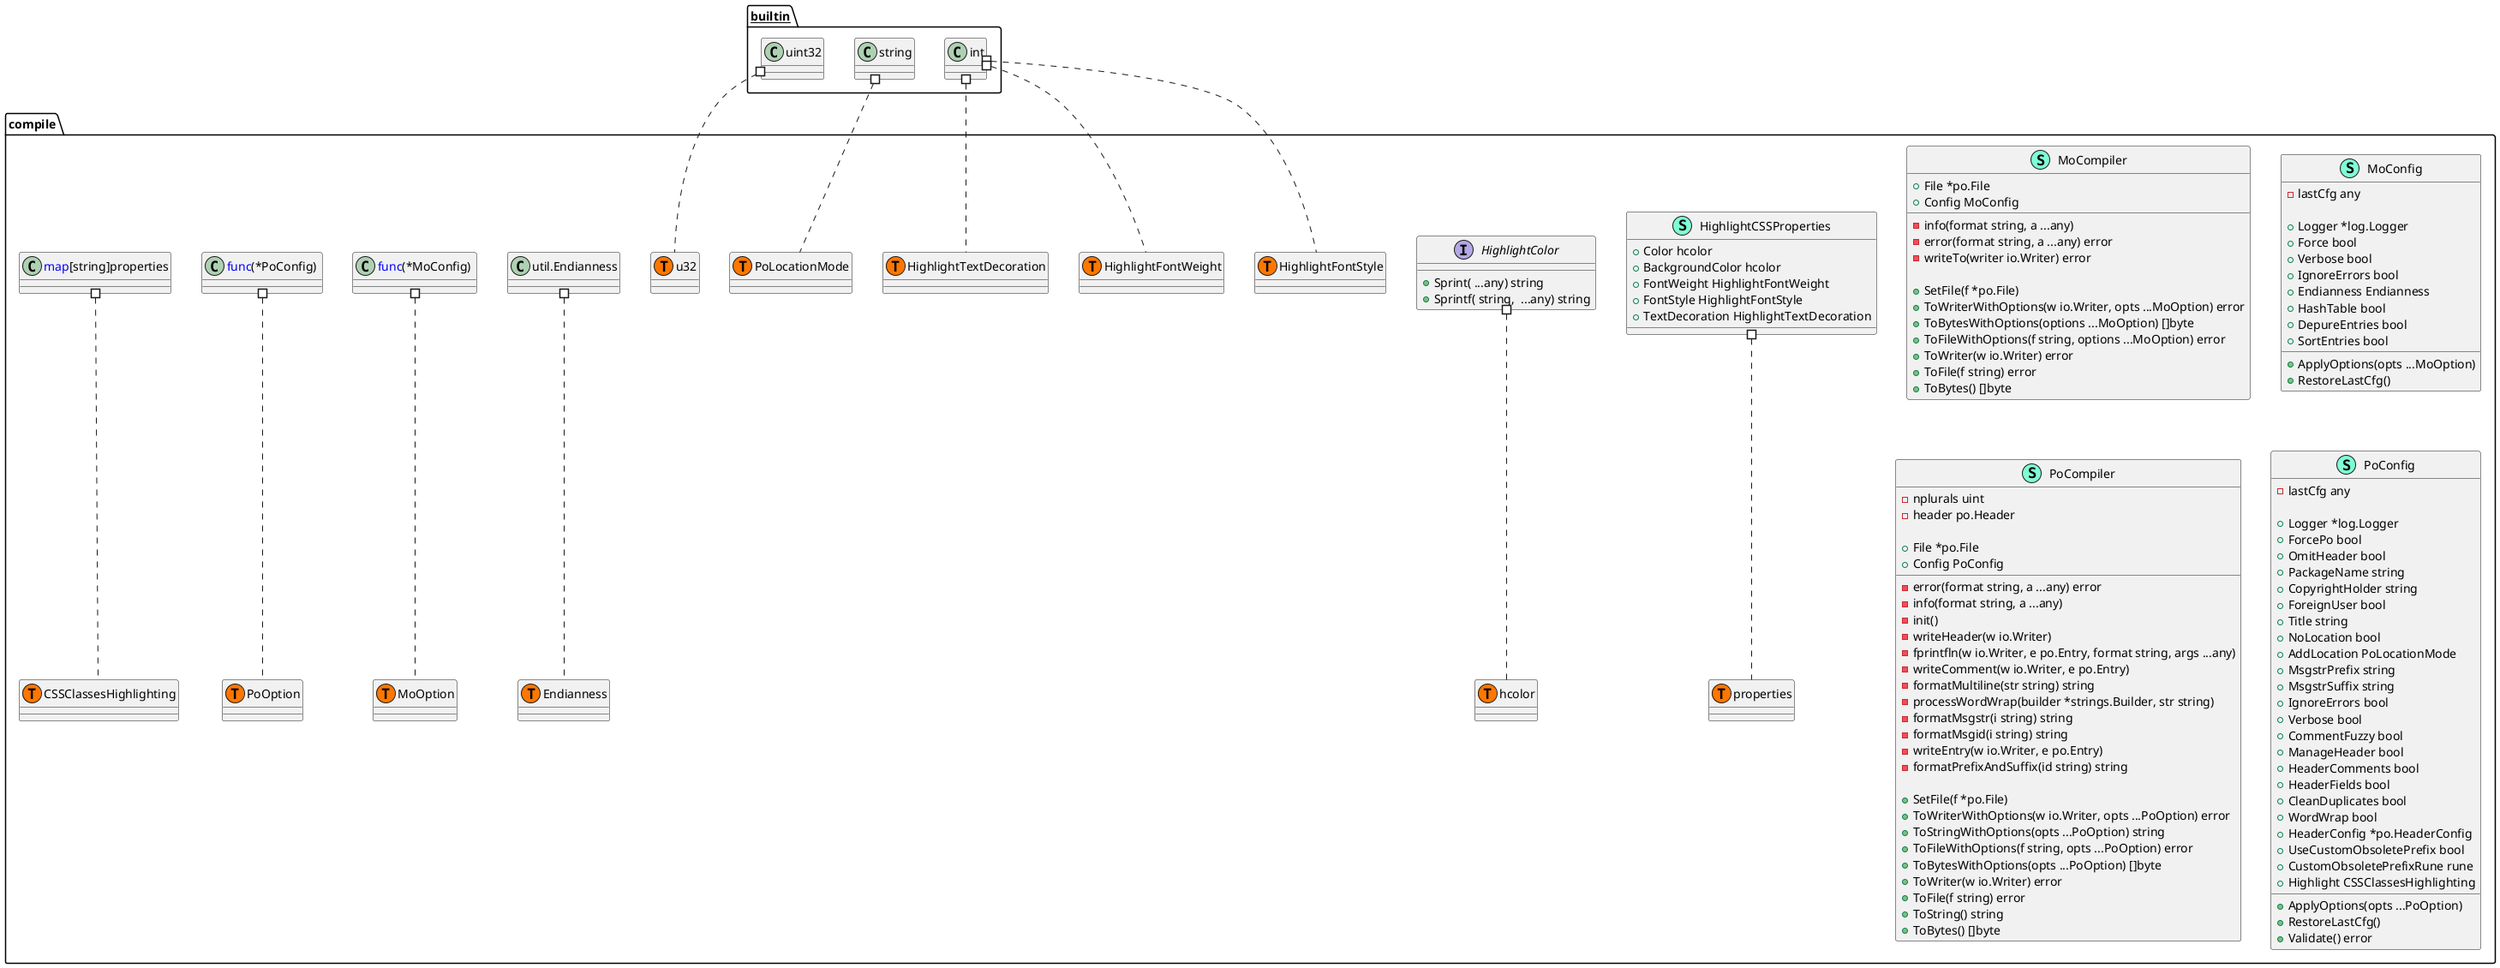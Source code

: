 @startuml
namespace compile {
    class HighlightCSSProperties << (S,Aquamarine) >> {
        + Color hcolor
        + BackgroundColor hcolor
        + FontWeight HighlightFontWeight
        + FontStyle HighlightFontStyle
        + TextDecoration HighlightTextDecoration

    }
    interface HighlightColor  {
        + Sprint( ...any) string
        + Sprintf( string,  ...any) string

    }
    class MoCompiler << (S,Aquamarine) >> {
        + File *po.File
        + Config MoConfig

        - info(format string, a ...any) 
        - error(format string, a ...any) error
        - writeTo(writer io.Writer) error

        + SetFile(f *po.File) 
        + ToWriterWithOptions(w io.Writer, opts ...MoOption) error
        + ToBytesWithOptions(options ...MoOption) []byte
        + ToFileWithOptions(f string, options ...MoOption) error
        + ToWriter(w io.Writer) error
        + ToFile(f string) error
        + ToBytes() []byte

    }
    class MoConfig << (S,Aquamarine) >> {
        - lastCfg any

        + Logger *log.Logger
        + Force bool
        + Verbose bool
        + IgnoreErrors bool
        + Endianness Endianness
        + HashTable bool
        + DepureEntries bool
        + SortEntries bool

        + ApplyOptions(opts ...MoOption) 
        + RestoreLastCfg() 

    }
    class PoCompiler << (S,Aquamarine) >> {
        - nplurals uint
        - header po.Header

        + File *po.File
        + Config PoConfig

        - error(format string, a ...any) error
        - info(format string, a ...any) 
        - init() 
        - writeHeader(w io.Writer) 
        - fprintfln(w io.Writer, e po.Entry, format string, args ...any) 
        - writeComment(w io.Writer, e po.Entry) 
        - formatMultiline(str string) string
        - processWordWrap(builder *strings.Builder, str string) 
        - formatMsgstr(i string) string
        - formatMsgid(i string) string
        - writeEntry(w io.Writer, e po.Entry) 
        - formatPrefixAndSuffix(id string) string

        + SetFile(f *po.File) 
        + ToWriterWithOptions(w io.Writer, opts ...PoOption) error
        + ToStringWithOptions(opts ...PoOption) string
        + ToFileWithOptions(f string, opts ...PoOption) error
        + ToBytesWithOptions(opts ...PoOption) []byte
        + ToWriter(w io.Writer) error
        + ToFile(f string) error
        + ToString() string
        + ToBytes() []byte

    }
    class PoConfig << (S,Aquamarine) >> {
        - lastCfg any

        + Logger *log.Logger
        + ForcePo bool
        + OmitHeader bool
        + PackageName string
        + CopyrightHolder string
        + ForeignUser bool
        + Title string
        + NoLocation bool
        + AddLocation PoLocationMode
        + MsgstrPrefix string
        + MsgstrSuffix string
        + IgnoreErrors bool
        + Verbose bool
        + CommentFuzzy bool
        + ManageHeader bool
        + HeaderComments bool
        + HeaderFields bool
        + CleanDuplicates bool
        + WordWrap bool
        + HeaderConfig *po.HeaderConfig
        + UseCustomObsoletePrefix bool
        + CustomObsoletePrefixRune rune
        + Highlight CSSClassesHighlighting

        + ApplyOptions(opts ...PoOption) 
        + RestoreLastCfg() 
        + Validate() error

    }
    class compile.CSSClassesHighlighting << (T, #FF7700) >>  {
    }
    class compile.Endianness << (T, #FF7700) >>  {
    }
    class compile.HighlightFontStyle << (T, #FF7700) >>  {
    }
    class compile.HighlightFontWeight << (T, #FF7700) >>  {
    }
    class compile.HighlightTextDecoration << (T, #FF7700) >>  {
    }
    class compile.MoOption << (T, #FF7700) >>  {
    }
    class compile.PoLocationMode << (T, #FF7700) >>  {
    }
    class compile.PoOption << (T, #FF7700) >>  {
    }
    class compile.hcolor << (T, #FF7700) >>  {
    }
    class compile.properties << (T, #FF7700) >>  {
    }
    class compile.u32 << (T, #FF7700) >>  {
    }
    class "util.Endianness" as utilEndianness {
        'This class was created so that we can correctly have an alias pointing to this name. Since it contains dots that can break namespaces
    }
}


"__builtin__.int" #.. "compile.HighlightFontStyle"
"__builtin__.int" #.. "compile.HighlightFontWeight"
"__builtin__.int" #.. "compile.HighlightTextDecoration"
"__builtin__.string" #.. "compile.PoLocationMode"
"__builtin__.uint32" #.. "compile.u32"
"compile.<font color=blue>func</font>(*MoConfig) " #.. "compile.MoOption"
"compile.<font color=blue>func</font>(*PoConfig) " #.. "compile.PoOption"
"compile.<font color=blue>map</font>[string]properties" #.. "compile.CSSClassesHighlighting"
"compile.HighlightCSSProperties" #.. "compile.properties"
"compile.HighlightColor" #.. "compile.hcolor"
"compile.utilEndianness" #.. "compile.Endianness"
@enduml
